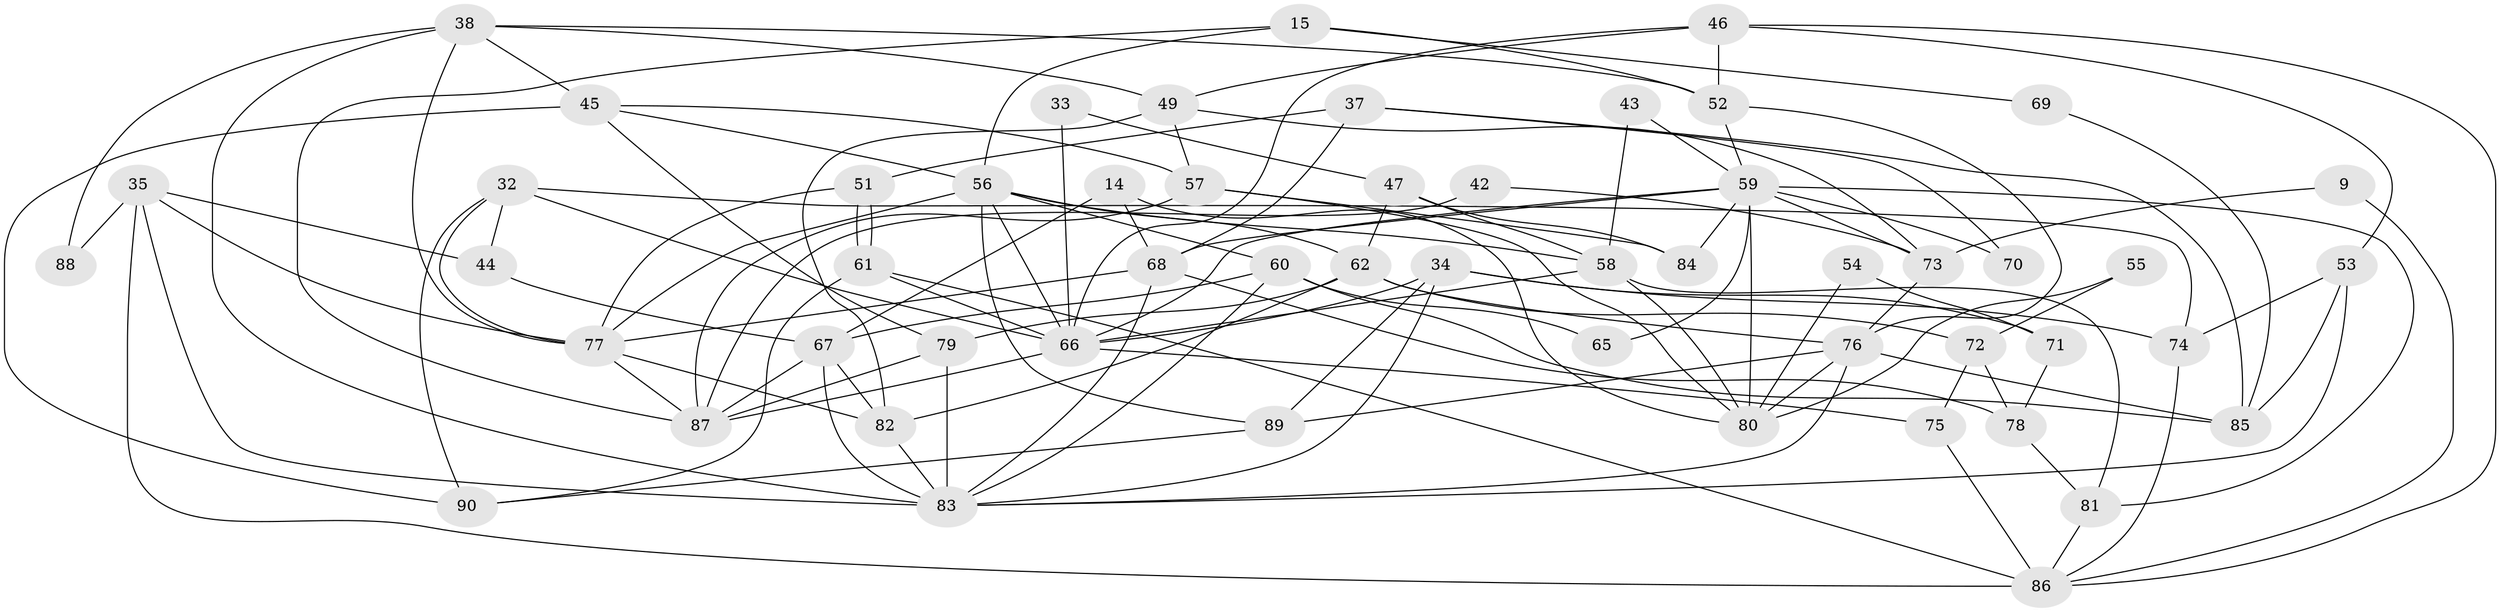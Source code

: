 // original degree distribution, {3: 0.2222222222222222, 4: 0.32222222222222224, 2: 0.15555555555555556, 5: 0.16666666666666666, 6: 0.08888888888888889, 9: 0.011111111111111112, 8: 0.03333333333333333}
// Generated by graph-tools (version 1.1) at 2025/52/03/04/25 21:52:45]
// undirected, 54 vertices, 126 edges
graph export_dot {
graph [start="1"]
  node [color=gray90,style=filled];
  9;
  14;
  15;
  32 [super="+10+29"];
  33;
  34 [super="+7"];
  35 [super="+3"];
  37;
  38 [super="+24"];
  42 [super="+16"];
  43;
  44 [super="+31"];
  45 [super="+36"];
  46 [super="+21"];
  47;
  49 [super="+6"];
  51;
  52;
  53;
  54;
  55;
  56 [super="+27+26"];
  57;
  58;
  59 [super="+39"];
  60 [super="+12"];
  61;
  62 [super="+50"];
  65;
  66 [super="+48+17+1+28"];
  67;
  68 [super="+4+40"];
  69;
  70;
  71;
  72;
  73;
  74;
  75;
  76 [super="+25"];
  77 [super="+18"];
  78;
  79;
  80;
  81;
  82 [super="+8"];
  83 [super="+63+41"];
  84;
  85 [super="+30"];
  86;
  87 [super="+20+64"];
  88;
  89;
  90;
  9 -- 73;
  9 -- 86;
  14 -- 80;
  14 -- 67;
  14 -- 68;
  15 -- 52;
  15 -- 69;
  15 -- 87;
  15 -- 56;
  32 -- 66 [weight=2];
  32 -- 74;
  32 -- 90;
  32 -- 44;
  32 -- 77;
  33 -- 47;
  33 -- 66;
  34 -- 83;
  34 -- 71;
  34 -- 89;
  34 -- 74;
  34 -- 66;
  35 -- 86 [weight=2];
  35 -- 44;
  35 -- 88;
  35 -- 83;
  35 -- 77;
  37 -- 68;
  37 -- 51;
  37 -- 70;
  37 -- 85;
  38 -- 45 [weight=2];
  38 -- 52;
  38 -- 88;
  38 -- 49;
  38 -- 83 [weight=2];
  38 -- 77;
  42 -- 73;
  42 -- 87;
  43 -- 58;
  43 -- 59;
  44 -- 67 [weight=2];
  45 -- 90;
  45 -- 56 [weight=2];
  45 -- 57;
  45 -- 79;
  46 -- 49;
  46 -- 53;
  46 -- 66;
  46 -- 52;
  46 -- 86;
  47 -- 58;
  47 -- 84;
  47 -- 62;
  49 -- 73;
  49 -- 57;
  49 -- 82 [weight=2];
  51 -- 61;
  51 -- 61;
  51 -- 77;
  52 -- 59;
  52 -- 76;
  53 -- 74;
  53 -- 83;
  53 -- 85;
  54 -- 80;
  54 -- 71;
  55 -- 72;
  55 -- 80;
  56 -- 60;
  56 -- 66;
  56 -- 89;
  56 -- 77;
  56 -- 62 [weight=2];
  56 -- 58;
  57 -- 80;
  57 -- 84;
  57 -- 87;
  58 -- 80;
  58 -- 81;
  58 -- 66;
  59 -- 73 [weight=2];
  59 -- 80 [weight=2];
  59 -- 84;
  59 -- 65;
  59 -- 70;
  59 -- 81;
  59 -- 68;
  59 -- 66 [weight=2];
  60 -- 67 [weight=2];
  60 -- 85;
  60 -- 65;
  60 -- 83;
  61 -- 90;
  61 -- 86;
  61 -- 66;
  62 -- 76 [weight=3];
  62 -- 82 [weight=2];
  62 -- 72;
  62 -- 79;
  66 -- 87 [weight=2];
  66 -- 75;
  67 -- 87;
  67 -- 83;
  67 -- 82;
  68 -- 83;
  68 -- 78 [weight=2];
  68 -- 77;
  69 -- 85;
  71 -- 78;
  72 -- 78;
  72 -- 75;
  73 -- 76;
  74 -- 86;
  75 -- 86;
  76 -- 80;
  76 -- 85;
  76 -- 89;
  76 -- 83;
  77 -- 87;
  77 -- 82;
  78 -- 81;
  79 -- 87;
  79 -- 83;
  81 -- 86;
  82 -- 83;
  89 -- 90;
}

